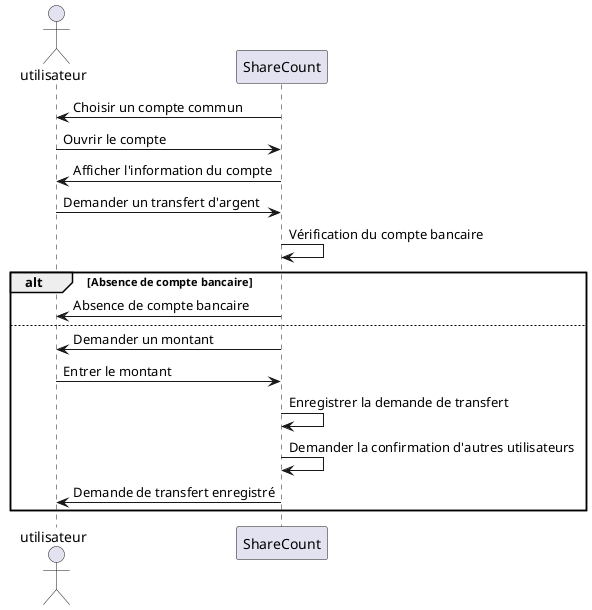 @startuml  Transférer de l'argent sur compte commun

actor utilisateur as u
participant ShareCount as sc

sc -> u : Choisir un compte commun
u -> sc : Ouvrir le compte
sc -> u : Afficher l'information du compte
u -> sc : Demander un transfert d'argent
sc -> sc : Vérification du compte bancaire

alt Absence de compte bancaire
sc -> u : Absence de compte bancaire
else

sc -> u : Demander un montant
u -> sc : Entrer le montant
sc -> sc : Enregistrer la demande de transfert
sc -> sc : Demander la confirmation d'autres utilisateurs
sc -> u : Demande de transfert enregistré

end

@enduml